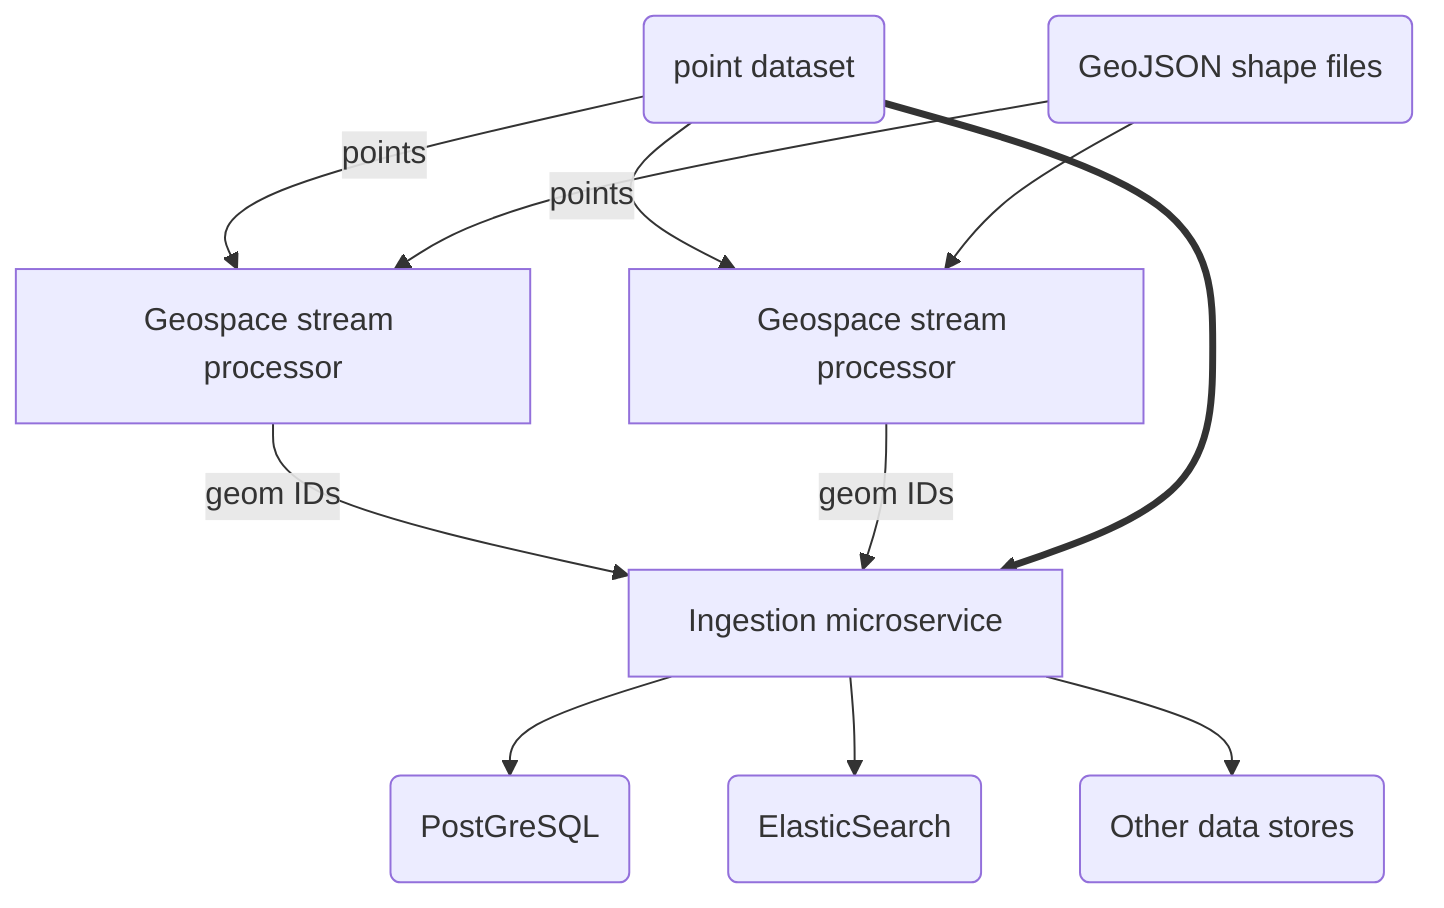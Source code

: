 graph TB
  A(point dataset) -->|points| G1[Geospace stream processor]
  A(point dataset) -->|points| G2[Geospace stream processor]
  G1 -->|geom IDs| S[Ingestion microservice]
  G2 -->|geom IDs| S
  A ==> S
  S --> P(PostGreSQL)
  S --> ES(ElasticSearch)
  S --> O(Other data stores)
  SF(GeoJSON shape files) --> G1
  SF --> G2